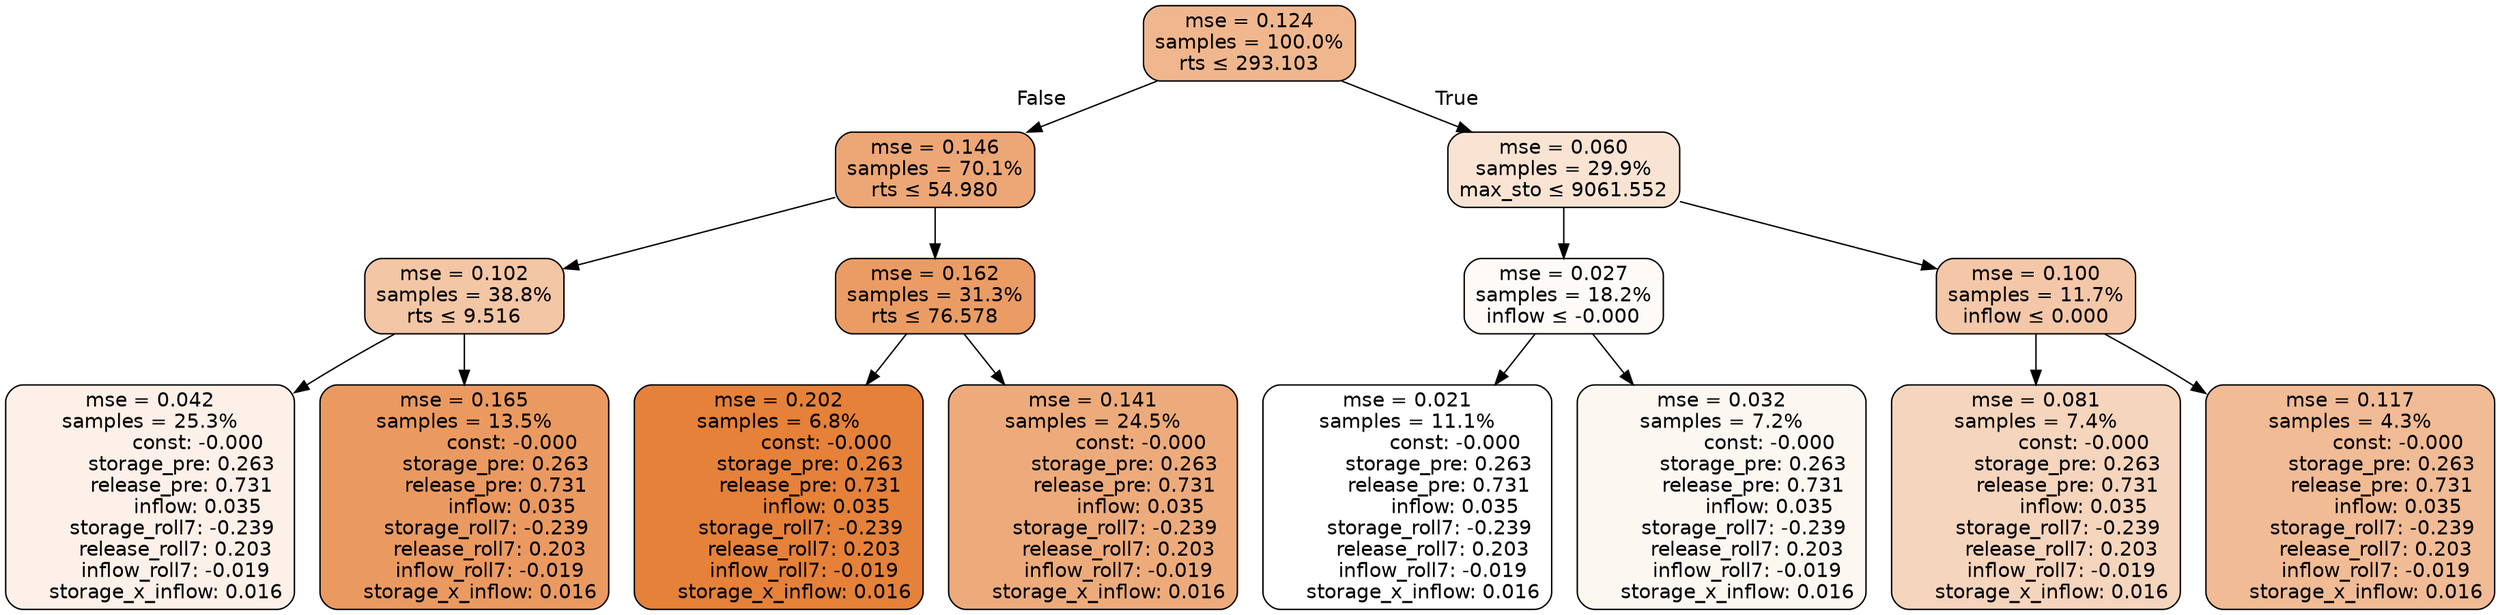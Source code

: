 digraph tree {
node [shape=rectangle, style="filled, rounded", color="black", fontname=helvetica] ;
edge [fontname=helvetica] ;
	"0" [label="mse = 0.124
samples = 100.0%
rts &le; 293.103", fillcolor="#f0b78e"]
	"1" [label="mse = 0.146
samples = 70.1%
rts &le; 54.980", fillcolor="#eda776"]
	"2" [label="mse = 0.102
samples = 38.8%
rts &le; 9.516", fillcolor="#f3c6a5"]
	"3" [label="mse = 0.042
samples = 25.3%
               const: -0.000
          storage_pre: 0.263
          release_pre: 0.731
               inflow: 0.035
       storage_roll7: -0.239
        release_roll7: 0.203
        inflow_roll7: -0.019
     storage_x_inflow: 0.016", fillcolor="#fcf0e8"]
	"4" [label="mse = 0.165
samples = 13.5%
               const: -0.000
          storage_pre: 0.263
          release_pre: 0.731
               inflow: 0.035
       storage_roll7: -0.239
        release_roll7: 0.203
        inflow_roll7: -0.019
     storage_x_inflow: 0.016", fillcolor="#ea9a61"]
	"5" [label="mse = 0.162
samples = 31.3%
rts &le; 76.578", fillcolor="#ea9c64"]
	"6" [label="mse = 0.202
samples = 6.8%
               const: -0.000
          storage_pre: 0.263
          release_pre: 0.731
               inflow: 0.035
       storage_roll7: -0.239
        release_roll7: 0.203
        inflow_roll7: -0.019
     storage_x_inflow: 0.016", fillcolor="#e58139"]
	"7" [label="mse = 0.141
samples = 24.5%
               const: -0.000
          storage_pre: 0.263
          release_pre: 0.731
               inflow: 0.035
       storage_roll7: -0.239
        release_roll7: 0.203
        inflow_roll7: -0.019
     storage_x_inflow: 0.016", fillcolor="#edab7b"]
	"8" [label="mse = 0.060
samples = 29.9%
max_sto &le; 9061.552", fillcolor="#f9e4d4"]
	"9" [label="mse = 0.027
samples = 18.2%
inflow &le; -0.000", fillcolor="#fefaf8"]
	"10" [label="mse = 0.021
samples = 11.1%
               const: -0.000
          storage_pre: 0.263
          release_pre: 0.731
               inflow: 0.035
       storage_roll7: -0.239
        release_roll7: 0.203
        inflow_roll7: -0.019
     storage_x_inflow: 0.016", fillcolor="#ffffff"]
	"11" [label="mse = 0.032
samples = 7.2%
               const: -0.000
          storage_pre: 0.263
          release_pre: 0.731
               inflow: 0.035
       storage_roll7: -0.239
        release_roll7: 0.203
        inflow_roll7: -0.019
     storage_x_inflow: 0.016", fillcolor="#fdf7f2"]
	"12" [label="mse = 0.100
samples = 11.7%
inflow &le; 0.000", fillcolor="#f3c7a8"]
	"13" [label="mse = 0.081
samples = 7.4%
               const: -0.000
          storage_pre: 0.263
          release_pre: 0.731
               inflow: 0.035
       storage_roll7: -0.239
        release_roll7: 0.203
        inflow_roll7: -0.019
     storage_x_inflow: 0.016", fillcolor="#f6d5bd"]
	"14" [label="mse = 0.117
samples = 4.3%
               const: -0.000
          storage_pre: 0.263
          release_pre: 0.731
               inflow: 0.035
       storage_roll7: -0.239
        release_roll7: 0.203
        inflow_roll7: -0.019
     storage_x_inflow: 0.016", fillcolor="#f1bb95"]

	"0" -> "1" [labeldistance=2.5, labelangle=45, headlabel="False"]
	"1" -> "2"
	"2" -> "3"
	"2" -> "4"
	"1" -> "5"
	"5" -> "6"
	"5" -> "7"
	"0" -> "8" [labeldistance=2.5, labelangle=-45, headlabel="True"]
	"8" -> "9"
	"9" -> "10"
	"9" -> "11"
	"8" -> "12"
	"12" -> "13"
	"12" -> "14"
}